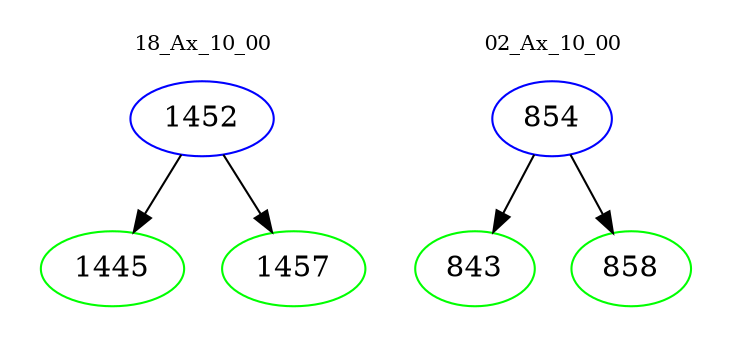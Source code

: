 digraph{
subgraph cluster_0 {
color = white
label = "18_Ax_10_00";
fontsize=10;
T0_1452 [label="1452", color="blue"]
T0_1452 -> T0_1445 [color="black"]
T0_1445 [label="1445", color="green"]
T0_1452 -> T0_1457 [color="black"]
T0_1457 [label="1457", color="green"]
}
subgraph cluster_1 {
color = white
label = "02_Ax_10_00";
fontsize=10;
T1_854 [label="854", color="blue"]
T1_854 -> T1_843 [color="black"]
T1_843 [label="843", color="green"]
T1_854 -> T1_858 [color="black"]
T1_858 [label="858", color="green"]
}
}
